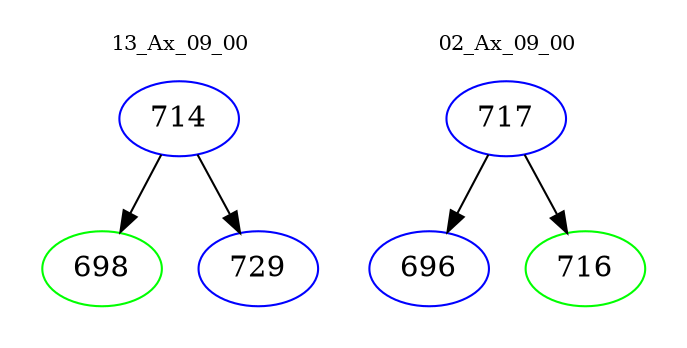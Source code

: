 digraph{
subgraph cluster_0 {
color = white
label = "13_Ax_09_00";
fontsize=10;
T0_714 [label="714", color="blue"]
T0_714 -> T0_698 [color="black"]
T0_698 [label="698", color="green"]
T0_714 -> T0_729 [color="black"]
T0_729 [label="729", color="blue"]
}
subgraph cluster_1 {
color = white
label = "02_Ax_09_00";
fontsize=10;
T1_717 [label="717", color="blue"]
T1_717 -> T1_696 [color="black"]
T1_696 [label="696", color="blue"]
T1_717 -> T1_716 [color="black"]
T1_716 [label="716", color="green"]
}
}
